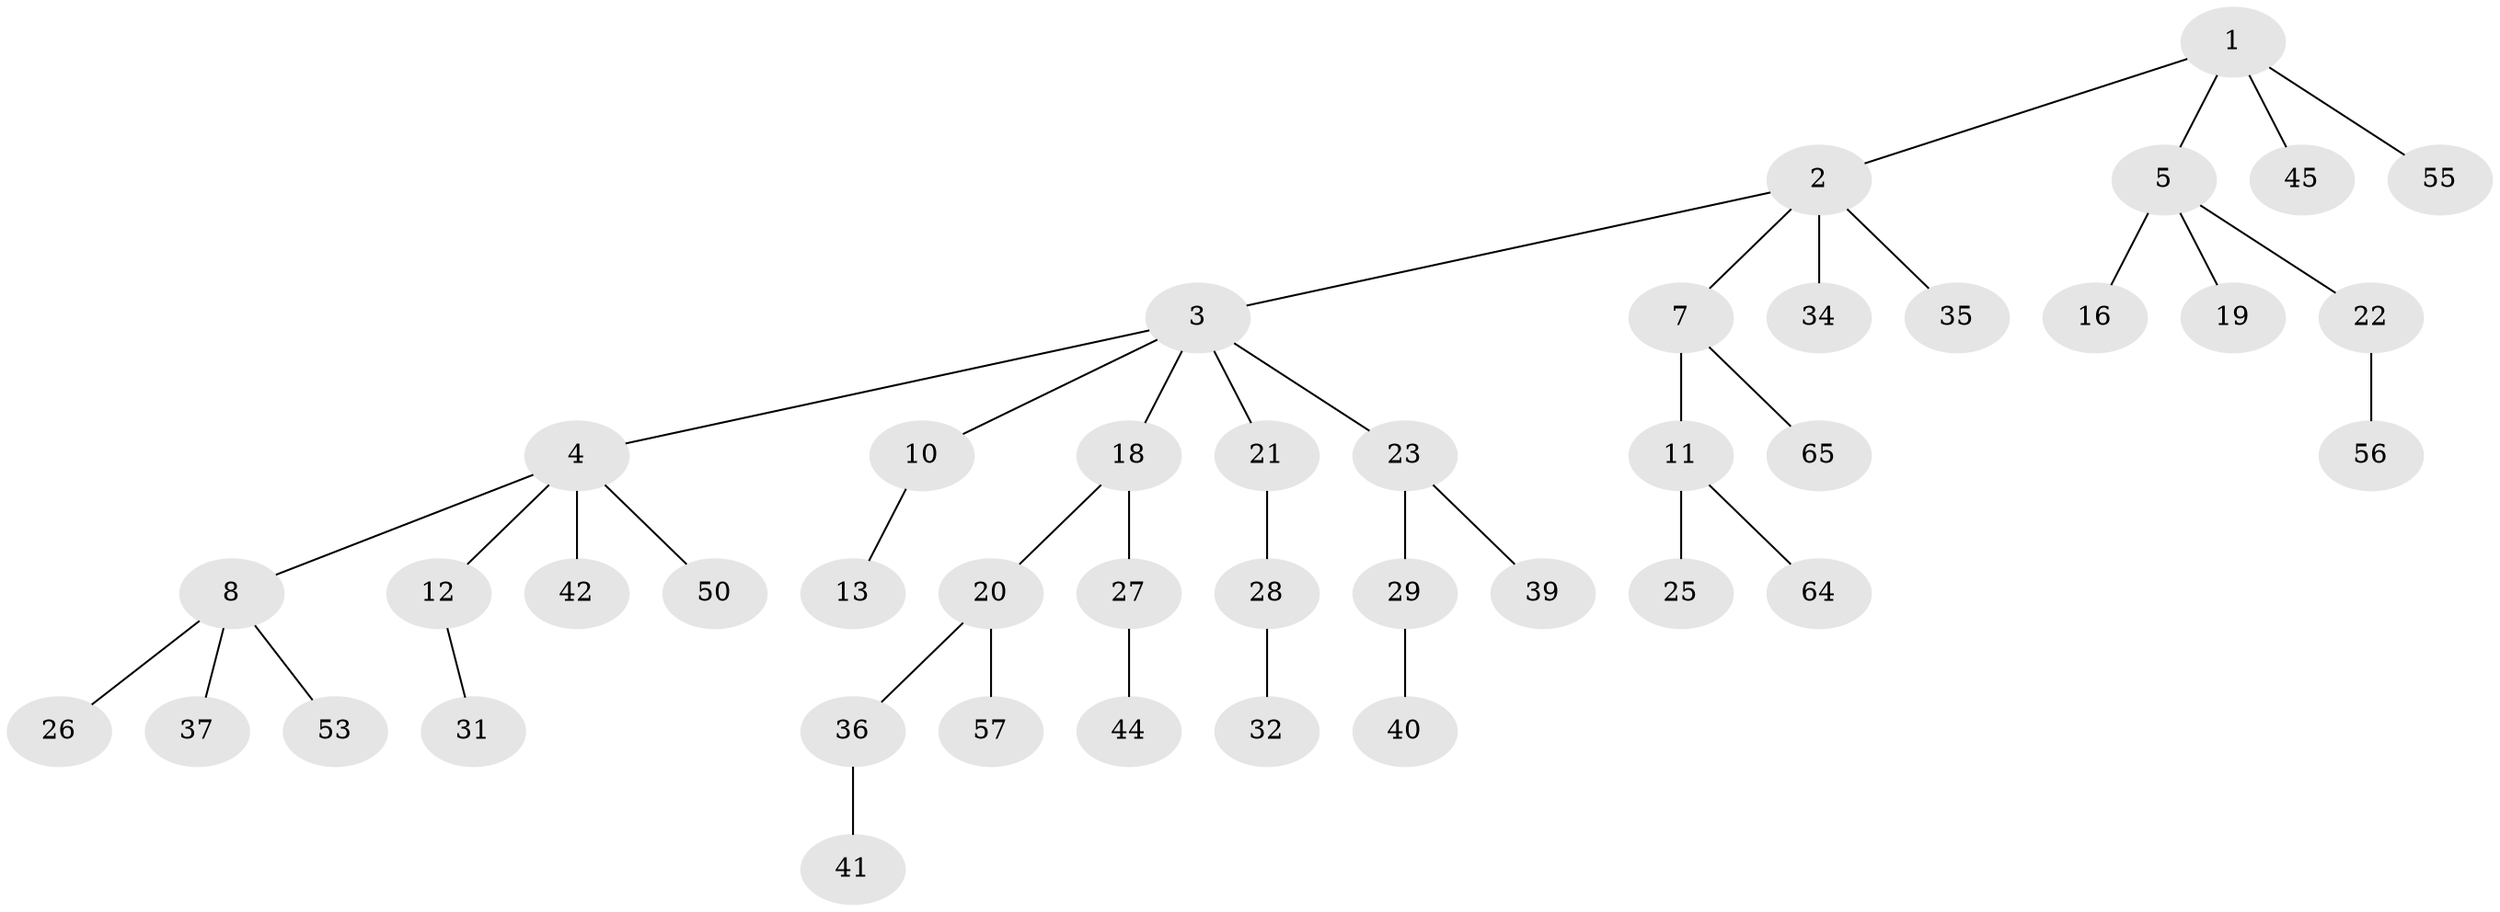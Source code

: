 // Generated by graph-tools (version 1.1) at 2025/52/02/27/25 19:52:10]
// undirected, 42 vertices, 41 edges
graph export_dot {
graph [start="1"]
  node [color=gray90,style=filled];
  1 [super="+47"];
  2 [super="+6"];
  3 [super="+17"];
  4 [super="+15"];
  5 [super="+58"];
  7 [super="+52"];
  8 [super="+9"];
  10 [super="+49"];
  11 [super="+24"];
  12 [super="+14"];
  13 [super="+62"];
  16;
  18 [super="+30"];
  19;
  20 [super="+33"];
  21;
  22 [super="+46"];
  23 [super="+38"];
  25;
  26;
  27 [super="+43"];
  28 [super="+48"];
  29;
  31 [super="+51"];
  32;
  34;
  35 [super="+61"];
  36 [super="+60"];
  37;
  39 [super="+63"];
  40 [super="+59"];
  41 [super="+54"];
  42;
  44;
  45;
  50;
  53;
  55;
  56;
  57;
  64;
  65;
  1 -- 2;
  1 -- 5;
  1 -- 45;
  1 -- 55;
  2 -- 3;
  2 -- 7;
  2 -- 34;
  2 -- 35;
  3 -- 4;
  3 -- 10;
  3 -- 21;
  3 -- 23;
  3 -- 18;
  4 -- 8;
  4 -- 12;
  4 -- 42;
  4 -- 50;
  5 -- 16;
  5 -- 19;
  5 -- 22;
  7 -- 11;
  7 -- 65;
  8 -- 37;
  8 -- 26;
  8 -- 53;
  10 -- 13;
  11 -- 25;
  11 -- 64;
  12 -- 31;
  18 -- 20;
  18 -- 27;
  20 -- 57;
  20 -- 36;
  21 -- 28;
  22 -- 56;
  23 -- 29;
  23 -- 39;
  27 -- 44;
  28 -- 32;
  29 -- 40;
  36 -- 41;
}
